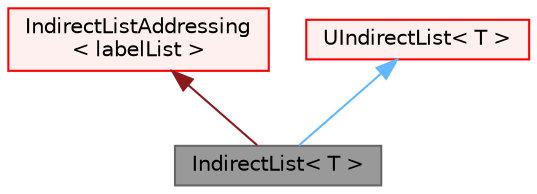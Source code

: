 digraph "IndirectList&lt; T &gt;"
{
 // LATEX_PDF_SIZE
  bgcolor="transparent";
  edge [fontname=Helvetica,fontsize=10,labelfontname=Helvetica,labelfontsize=10];
  node [fontname=Helvetica,fontsize=10,shape=box,height=0.2,width=0.4];
  Node1 [id="Node000001",label="IndirectList\< T \>",height=0.2,width=0.4,color="gray40", fillcolor="grey60", style="filled", fontcolor="black",tooltip="A List with indirect addressing."];
  Node2 -> Node1 [id="edge1_Node000001_Node000002",dir="back",color="firebrick4",style="solid",tooltip=" "];
  Node2 [id="Node000002",label="IndirectListAddressing\l\< labelList \>",height=0.2,width=0.4,color="red", fillcolor="#FFF0F0", style="filled",URL="$classFoam_1_1IndirectListAddressing.html",tooltip=" "];
  Node4 -> Node1 [id="edge2_Node000001_Node000004",dir="back",color="steelblue1",style="solid",tooltip=" "];
  Node4 [id="Node000004",label="UIndirectList\< T \>",height=0.2,width=0.4,color="red", fillcolor="#FFF0F0", style="filled",URL="$classFoam_1_1UIndirectList.html",tooltip="A List with indirect addressing. Like IndirectList but does not store addressing."];
}
